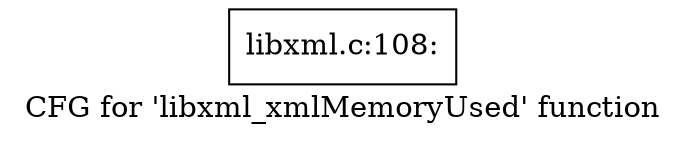 digraph "CFG for 'libxml_xmlMemoryUsed' function" {
	label="CFG for 'libxml_xmlMemoryUsed' function";

	Node0x519f3b0 [shape=record,label="{libxml.c:108:}"];
}
